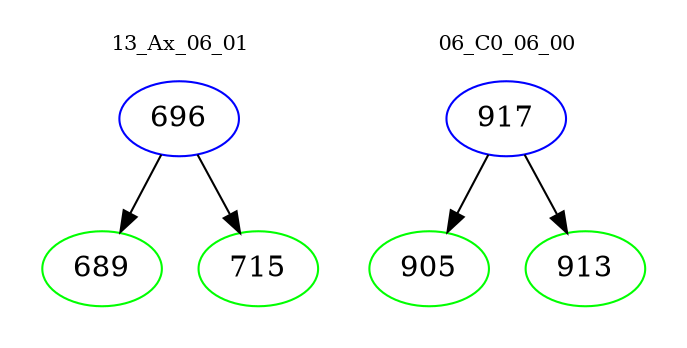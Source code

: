 digraph{
subgraph cluster_0 {
color = white
label = "13_Ax_06_01";
fontsize=10;
T0_696 [label="696", color="blue"]
T0_696 -> T0_689 [color="black"]
T0_689 [label="689", color="green"]
T0_696 -> T0_715 [color="black"]
T0_715 [label="715", color="green"]
}
subgraph cluster_1 {
color = white
label = "06_C0_06_00";
fontsize=10;
T1_917 [label="917", color="blue"]
T1_917 -> T1_905 [color="black"]
T1_905 [label="905", color="green"]
T1_917 -> T1_913 [color="black"]
T1_913 [label="913", color="green"]
}
}
